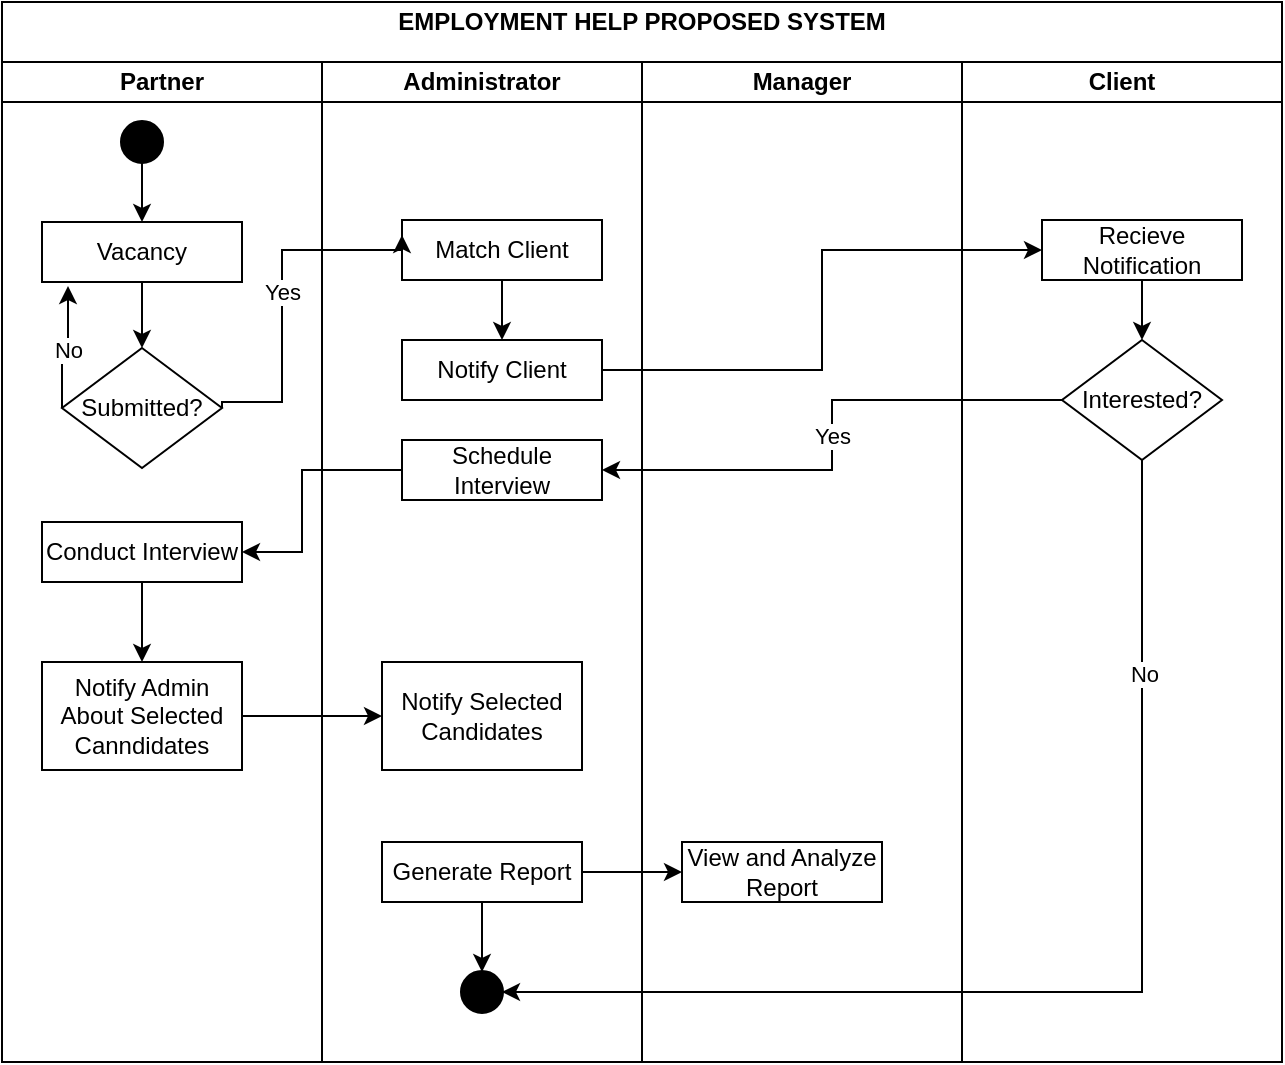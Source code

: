 <mxfile version="20.8.20" type="github"><diagram id="prtHgNgQTEPvFCAcTncT" name="Page-1"><mxGraphModel dx="874" dy="452" grid="1" gridSize="10" guides="1" tooltips="1" connect="1" arrows="1" fold="1" page="1" pageScale="1" pageWidth="827" pageHeight="1169" math="0" shadow="0"><root><mxCell id="0"/><mxCell id="1" parent="0"/><mxCell id="QbezYdqmyFOjxy7SOPjJ-2" value="&lt;b&gt;EMPLOYMENT HELP PROPOSED SYSTEM&lt;/b&gt;" style="swimlane;html=1;startSize=20;fontStyle=0;collapsible=0;horizontal=1;swimlaneLine=0;fillColor=none;whiteSpace=wrap;" vertex="1" parent="1"><mxGeometry x="140" y="80" width="640" height="30" as="geometry"/></mxCell><mxCell id="QbezYdqmyFOjxy7SOPjJ-5" value="Partner" style="swimlane;startSize=20;whiteSpace=wrap;html=1;" vertex="1" parent="1"><mxGeometry x="140" y="110" width="160" height="500" as="geometry"/></mxCell><mxCell id="QbezYdqmyFOjxy7SOPjJ-13" value="" style="edgeStyle=orthogonalEdgeStyle;rounded=0;orthogonalLoop=1;jettySize=auto;html=1;" edge="1" parent="QbezYdqmyFOjxy7SOPjJ-5" source="QbezYdqmyFOjxy7SOPjJ-9" target="QbezYdqmyFOjxy7SOPjJ-10"><mxGeometry relative="1" as="geometry"/></mxCell><mxCell id="QbezYdqmyFOjxy7SOPjJ-9" value="" style="strokeWidth=2;html=1;shape=mxgraph.flowchart.start_2;whiteSpace=wrap;fillStyle=solid;fillColor=#000000;" vertex="1" parent="QbezYdqmyFOjxy7SOPjJ-5"><mxGeometry x="60" y="30" width="20" height="20" as="geometry"/></mxCell><mxCell id="QbezYdqmyFOjxy7SOPjJ-14" value="" style="edgeStyle=orthogonalEdgeStyle;rounded=0;orthogonalLoop=1;jettySize=auto;html=1;" edge="1" parent="QbezYdqmyFOjxy7SOPjJ-5" source="QbezYdqmyFOjxy7SOPjJ-10" target="QbezYdqmyFOjxy7SOPjJ-11"><mxGeometry relative="1" as="geometry"/></mxCell><mxCell id="QbezYdqmyFOjxy7SOPjJ-10" value="Vacancy" style="rounded=0;whiteSpace=wrap;html=1;align=center;" vertex="1" parent="QbezYdqmyFOjxy7SOPjJ-5"><mxGeometry x="20" y="80" width="100" height="30" as="geometry"/></mxCell><mxCell id="QbezYdqmyFOjxy7SOPjJ-15" value="No" style="edgeStyle=orthogonalEdgeStyle;rounded=0;orthogonalLoop=1;jettySize=auto;html=1;exitX=0;exitY=0.5;exitDx=0;exitDy=0;entryX=0.13;entryY=1.067;entryDx=0;entryDy=0;entryPerimeter=0;" edge="1" parent="QbezYdqmyFOjxy7SOPjJ-5" source="QbezYdqmyFOjxy7SOPjJ-11" target="QbezYdqmyFOjxy7SOPjJ-10"><mxGeometry relative="1" as="geometry"><Array as="points"><mxPoint x="33" y="150"/></Array></mxGeometry></mxCell><mxCell id="QbezYdqmyFOjxy7SOPjJ-11" value="Submitted?" style="rhombus;whiteSpace=wrap;html=1;" vertex="1" parent="QbezYdqmyFOjxy7SOPjJ-5"><mxGeometry x="30" y="143" width="80" height="60" as="geometry"/></mxCell><mxCell id="QbezYdqmyFOjxy7SOPjJ-32" value="" style="edgeStyle=orthogonalEdgeStyle;rounded=0;orthogonalLoop=1;jettySize=auto;html=1;" edge="1" parent="QbezYdqmyFOjxy7SOPjJ-5" source="QbezYdqmyFOjxy7SOPjJ-29" target="QbezYdqmyFOjxy7SOPjJ-31"><mxGeometry relative="1" as="geometry"/></mxCell><mxCell id="QbezYdqmyFOjxy7SOPjJ-29" value="Conduct Interview" style="rounded=0;whiteSpace=wrap;html=1;align=center;" vertex="1" parent="QbezYdqmyFOjxy7SOPjJ-5"><mxGeometry x="20" y="230" width="100" height="30" as="geometry"/></mxCell><mxCell id="QbezYdqmyFOjxy7SOPjJ-31" value="Notify Admin About Selected Canndidates" style="rounded=0;whiteSpace=wrap;html=1;align=center;" vertex="1" parent="QbezYdqmyFOjxy7SOPjJ-5"><mxGeometry x="20" y="300" width="100" height="54" as="geometry"/></mxCell><mxCell id="QbezYdqmyFOjxy7SOPjJ-6" value="Administrator" style="swimlane;startSize=20;whiteSpace=wrap;html=1;" vertex="1" parent="1"><mxGeometry x="300" y="110" width="160" height="500" as="geometry"><mxRectangle x="300" y="110" width="120" height="30" as="alternateBounds"/></mxGeometry></mxCell><mxCell id="QbezYdqmyFOjxy7SOPjJ-22" value="" style="edgeStyle=orthogonalEdgeStyle;rounded=0;orthogonalLoop=1;jettySize=auto;html=1;" edge="1" parent="QbezYdqmyFOjxy7SOPjJ-6" source="QbezYdqmyFOjxy7SOPjJ-16" target="QbezYdqmyFOjxy7SOPjJ-21"><mxGeometry relative="1" as="geometry"/></mxCell><mxCell id="QbezYdqmyFOjxy7SOPjJ-16" value="Match Client" style="rounded=0;whiteSpace=wrap;html=1;align=center;" vertex="1" parent="QbezYdqmyFOjxy7SOPjJ-6"><mxGeometry x="40" y="79" width="100" height="30" as="geometry"/></mxCell><mxCell id="QbezYdqmyFOjxy7SOPjJ-21" value="Notify Client" style="rounded=0;whiteSpace=wrap;html=1;align=center;" vertex="1" parent="QbezYdqmyFOjxy7SOPjJ-6"><mxGeometry x="40" y="139" width="100" height="30" as="geometry"/></mxCell><mxCell id="QbezYdqmyFOjxy7SOPjJ-27" value="Schedule Interview" style="rounded=0;whiteSpace=wrap;html=1;align=center;" vertex="1" parent="QbezYdqmyFOjxy7SOPjJ-6"><mxGeometry x="40" y="189" width="100" height="30" as="geometry"/></mxCell><mxCell id="QbezYdqmyFOjxy7SOPjJ-33" value="Notify Selected Candidates" style="rounded=0;whiteSpace=wrap;html=1;align=center;" vertex="1" parent="QbezYdqmyFOjxy7SOPjJ-6"><mxGeometry x="30" y="300" width="100" height="54" as="geometry"/></mxCell><mxCell id="QbezYdqmyFOjxy7SOPjJ-46" value="" style="edgeStyle=orthogonalEdgeStyle;rounded=0;orthogonalLoop=1;jettySize=auto;html=1;" edge="1" parent="QbezYdqmyFOjxy7SOPjJ-6" source="QbezYdqmyFOjxy7SOPjJ-35" target="QbezYdqmyFOjxy7SOPjJ-45"><mxGeometry relative="1" as="geometry"/></mxCell><mxCell id="QbezYdqmyFOjxy7SOPjJ-35" value="Generate Report" style="rounded=0;whiteSpace=wrap;html=1;align=center;" vertex="1" parent="QbezYdqmyFOjxy7SOPjJ-6"><mxGeometry x="30" y="390" width="100" height="30" as="geometry"/></mxCell><mxCell id="QbezYdqmyFOjxy7SOPjJ-45" value="" style="strokeWidth=2;html=1;shape=mxgraph.flowchart.start_2;whiteSpace=wrap;fillStyle=solid;fillColor=#000000;" vertex="1" parent="QbezYdqmyFOjxy7SOPjJ-6"><mxGeometry x="70" y="455" width="20" height="20" as="geometry"/></mxCell><mxCell id="QbezYdqmyFOjxy7SOPjJ-7" value="Manager" style="swimlane;startSize=20;whiteSpace=wrap;html=1;" vertex="1" parent="1"><mxGeometry x="460" y="110" width="160" height="500" as="geometry"><mxRectangle x="460" y="110" width="50" height="40" as="alternateBounds"/></mxGeometry></mxCell><mxCell id="QbezYdqmyFOjxy7SOPjJ-43" value="View and Analyze Report" style="rounded=0;whiteSpace=wrap;html=1;align=center;" vertex="1" parent="QbezYdqmyFOjxy7SOPjJ-7"><mxGeometry x="20" y="390" width="100" height="30" as="geometry"/></mxCell><mxCell id="QbezYdqmyFOjxy7SOPjJ-17" value="Yes" style="edgeStyle=orthogonalEdgeStyle;rounded=0;orthogonalLoop=1;jettySize=auto;html=1;exitX=1;exitY=0.5;exitDx=0;exitDy=0;entryX=0;entryY=0.25;entryDx=0;entryDy=0;" edge="1" parent="1" source="QbezYdqmyFOjxy7SOPjJ-11" target="QbezYdqmyFOjxy7SOPjJ-16"><mxGeometry relative="1" as="geometry"><Array as="points"><mxPoint x="250" y="280"/><mxPoint x="280" y="280"/><mxPoint x="280" y="204"/><mxPoint x="340" y="204"/></Array></mxGeometry></mxCell><mxCell id="QbezYdqmyFOjxy7SOPjJ-26" style="edgeStyle=orthogonalEdgeStyle;rounded=0;orthogonalLoop=1;jettySize=auto;html=1;exitX=1;exitY=0.5;exitDx=0;exitDy=0;entryX=0;entryY=0.5;entryDx=0;entryDy=0;" edge="1" parent="1" source="QbezYdqmyFOjxy7SOPjJ-21" target="QbezYdqmyFOjxy7SOPjJ-23"><mxGeometry relative="1" as="geometry"/></mxCell><mxCell id="QbezYdqmyFOjxy7SOPjJ-28" value="Yes" style="edgeStyle=orthogonalEdgeStyle;rounded=0;orthogonalLoop=1;jettySize=auto;html=1;exitX=0;exitY=0.5;exitDx=0;exitDy=0;" edge="1" parent="1" source="QbezYdqmyFOjxy7SOPjJ-24" target="QbezYdqmyFOjxy7SOPjJ-27"><mxGeometry relative="1" as="geometry"/></mxCell><mxCell id="QbezYdqmyFOjxy7SOPjJ-30" value="" style="edgeStyle=orthogonalEdgeStyle;rounded=0;orthogonalLoop=1;jettySize=auto;html=1;" edge="1" parent="1" source="QbezYdqmyFOjxy7SOPjJ-27" target="QbezYdqmyFOjxy7SOPjJ-29"><mxGeometry relative="1" as="geometry"><Array as="points"><mxPoint x="290" y="314"/><mxPoint x="290" y="355"/></Array></mxGeometry></mxCell><mxCell id="QbezYdqmyFOjxy7SOPjJ-34" value="" style="edgeStyle=orthogonalEdgeStyle;rounded=0;orthogonalLoop=1;jettySize=auto;html=1;" edge="1" parent="1" source="QbezYdqmyFOjxy7SOPjJ-31" target="QbezYdqmyFOjxy7SOPjJ-33"><mxGeometry relative="1" as="geometry"/></mxCell><mxCell id="QbezYdqmyFOjxy7SOPjJ-44" style="edgeStyle=orthogonalEdgeStyle;rounded=0;orthogonalLoop=1;jettySize=auto;html=1;exitX=1;exitY=0.5;exitDx=0;exitDy=0;" edge="1" parent="1" source="QbezYdqmyFOjxy7SOPjJ-35" target="QbezYdqmyFOjxy7SOPjJ-43"><mxGeometry relative="1" as="geometry"/></mxCell><mxCell id="QbezYdqmyFOjxy7SOPjJ-48" style="edgeStyle=orthogonalEdgeStyle;rounded=0;orthogonalLoop=1;jettySize=auto;html=1;exitX=0.5;exitY=1;exitDx=0;exitDy=0;entryX=1;entryY=0.5;entryDx=0;entryDy=0;entryPerimeter=0;" edge="1" parent="1" source="QbezYdqmyFOjxy7SOPjJ-24" target="QbezYdqmyFOjxy7SOPjJ-45"><mxGeometry relative="1" as="geometry"/></mxCell><mxCell id="QbezYdqmyFOjxy7SOPjJ-49" value="No" style="edgeLabel;html=1;align=center;verticalAlign=middle;resizable=0;points=[];" vertex="1" connectable="0" parent="QbezYdqmyFOjxy7SOPjJ-48"><mxGeometry x="-0.635" y="1" relative="1" as="geometry"><mxPoint as="offset"/></mxGeometry></mxCell><mxCell id="QbezYdqmyFOjxy7SOPjJ-3" value="Client" style="swimlane;startSize=20;whiteSpace=wrap;html=1;" vertex="1" parent="1"><mxGeometry x="620" y="110" width="160" height="500" as="geometry"/></mxCell><mxCell id="QbezYdqmyFOjxy7SOPjJ-25" value="" style="edgeStyle=orthogonalEdgeStyle;rounded=0;orthogonalLoop=1;jettySize=auto;html=1;" edge="1" parent="QbezYdqmyFOjxy7SOPjJ-3" source="QbezYdqmyFOjxy7SOPjJ-23" target="QbezYdqmyFOjxy7SOPjJ-24"><mxGeometry relative="1" as="geometry"/></mxCell><mxCell id="QbezYdqmyFOjxy7SOPjJ-23" value="Recieve Notification" style="rounded=0;whiteSpace=wrap;html=1;align=center;" vertex="1" parent="QbezYdqmyFOjxy7SOPjJ-3"><mxGeometry x="40" y="79" width="100" height="30" as="geometry"/></mxCell><mxCell id="QbezYdqmyFOjxy7SOPjJ-24" value="Interested?" style="rhombus;whiteSpace=wrap;html=1;" vertex="1" parent="QbezYdqmyFOjxy7SOPjJ-3"><mxGeometry x="50" y="139" width="80" height="60" as="geometry"/></mxCell></root></mxGraphModel></diagram></mxfile>